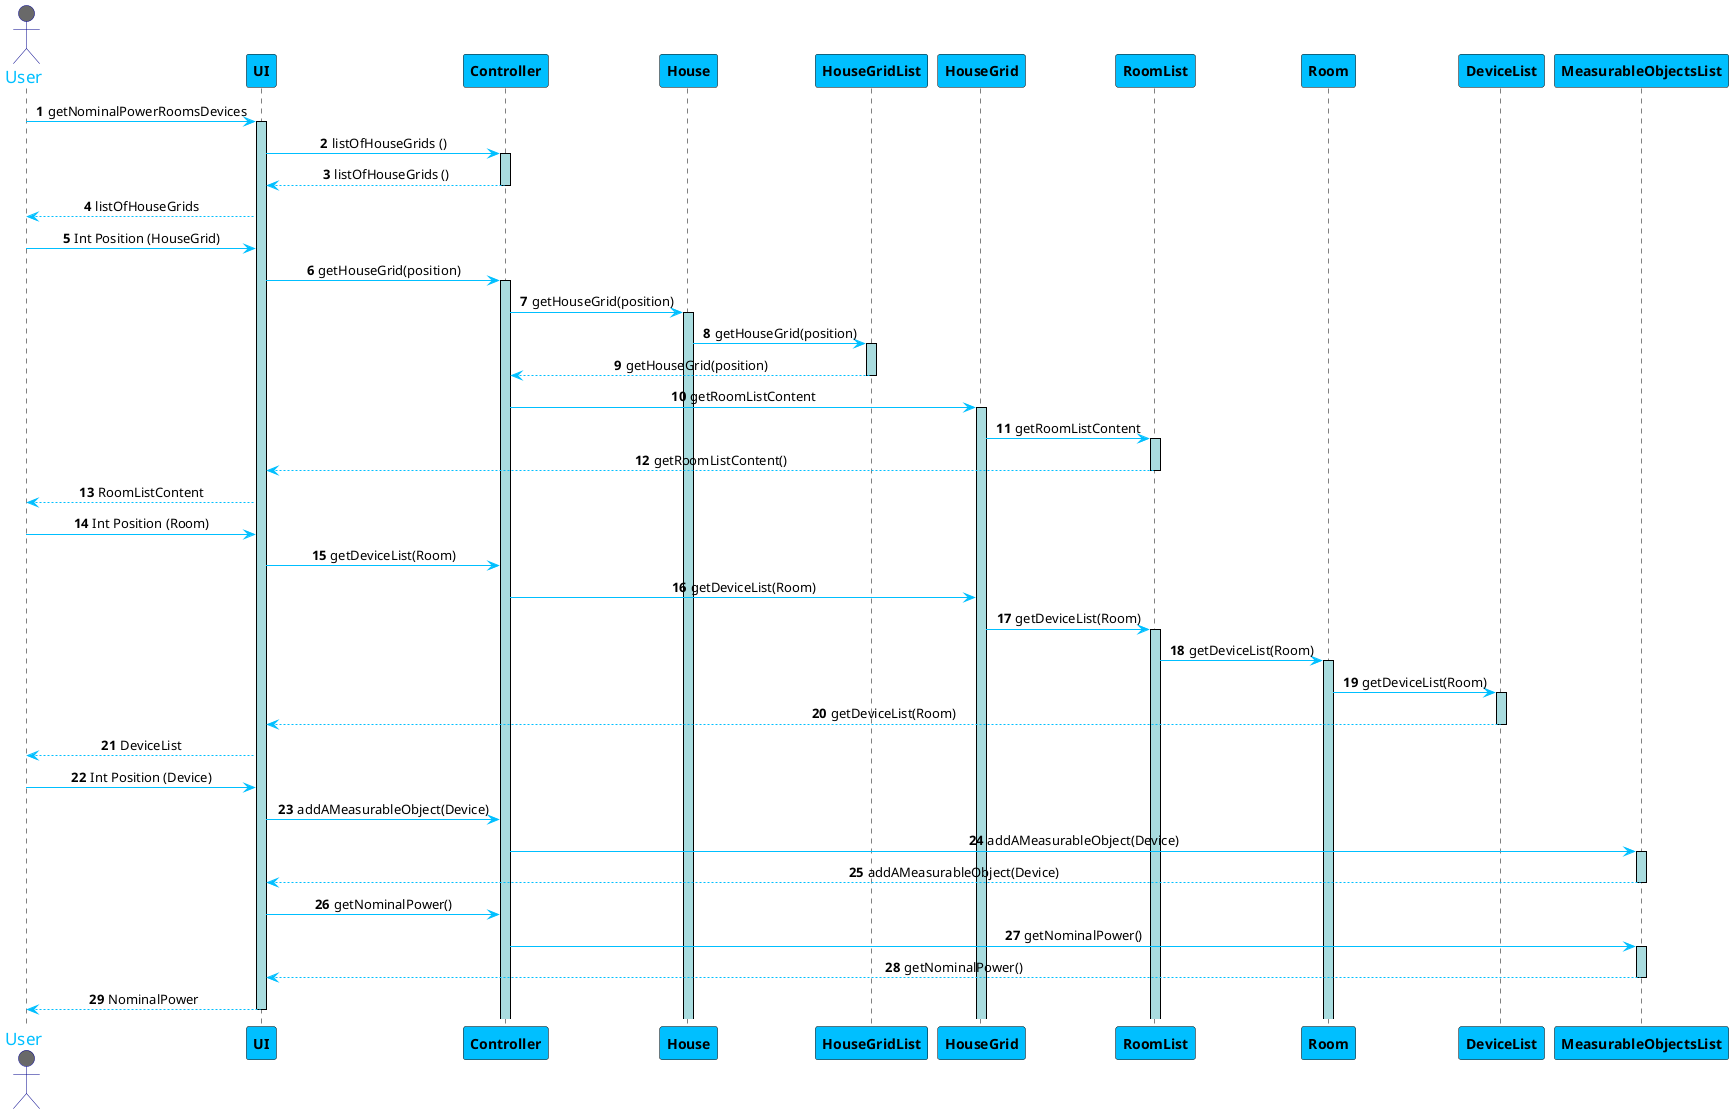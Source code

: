 @startuml
skinparam sequenceMessageAlign center
skinparam sequence {
	ArrowColor DeepSkyBlue
	ActorBorderColor DarkBlue
	LifeLineBorderColor black
	LifeLineBackgroundColor #A9DCDF

	ParticipantBorderColor Black
	ParticipantBackgroundColor DeepSkyBlue
	ParticipantFontStyle Bold

	ActorBackgroundColor DimGrey
	ActorFontColor DeepSkyBlue
	ActorFontSize 17
	ActorFontName Aapex
}

autonumber
actor User
User -> UI: getNominalPowerRoomsDevices
activate UI
UI -> Controller: listOfHouseGrids ()
activate Controller
UI <-- Controller: listOfHouseGrids ()
deactivate Controller
User <-- UI: listOfHouseGrids
User -> UI: Int Position (HouseGrid)
UI -> Controller: getHouseGrid(position)
activate Controller
Controller -> House: getHouseGrid(position)
activate House
House -> HouseGridList: getHouseGrid(position)
activate HouseGridList
Controller <-- HouseGridList: getHouseGrid(position)
deactivate HouseGridList
Controller -> HouseGrid: getRoomListContent
activate HouseGrid
HouseGrid -> RoomList: getRoomListContent
activate RoomList
UI <-- RoomList: getRoomListContent()
deactivate RoomList
User <-- UI: RoomListContent
User -> UI: Int Position (Room)
UI -> Controller: getDeviceList(Room)
Controller -> HouseGrid: getDeviceList(Room)
HouseGrid -> RoomList: getDeviceList(Room)
activate RoomList
RoomList -> Room: getDeviceList(Room)
activate Room
Room -> DeviceList: getDeviceList(Room)
activate DeviceList
UI <-- DeviceList: getDeviceList(Room)
deactivate DeviceList
User <-- UI: DeviceList
User -> UI: Int Position (Device)
UI -> Controller: addAMeasurableObject(Device)
Controller -> MeasurableObjectsList: addAMeasurableObject(Device)
activate MeasurableObjectsList
UI <-- MeasurableObjectsList: addAMeasurableObject(Device)
deactivate MeasurableObjectsList
UI -> Controller:  getNominalPower()
Controller -> MeasurableObjectsList: getNominalPower()
activate MeasurableObjectsList
UI <-- MeasurableObjectsList: getNominalPower()
deactivate MeasurableObjectsList
User <-- UI: NominalPower
deactivate UI
@enduml